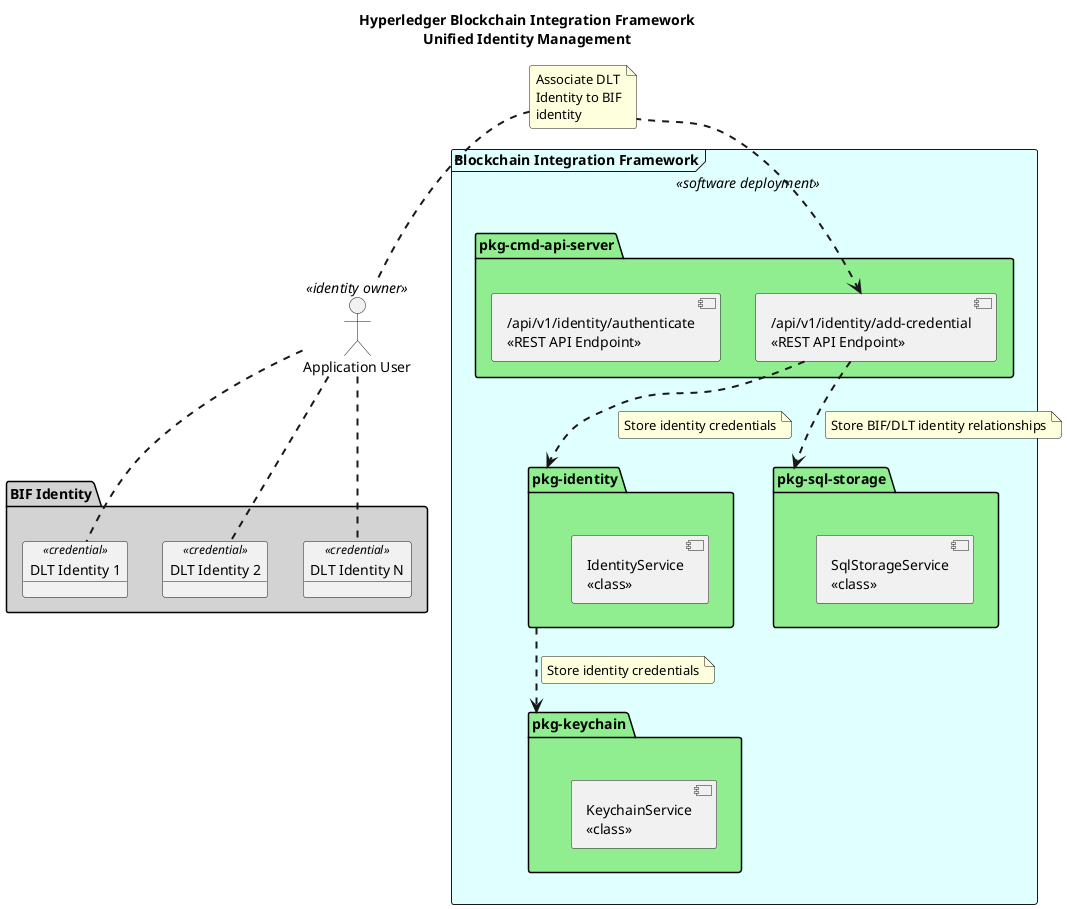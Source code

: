 @startuml Unified Identity Management
title Hyperledger Blockchain Integration Framework\nUnified Identity Management

' left to right direction

' skinparam Linetype ortho
skinparam sequenceArrowThickness 2
skinparam roundcorner 5
skinparam maxmessagesize 30
skinparam sequenceParticipant underline

allow_mixing

package "BIF Identity" as bifidentity #LightGray {
  object "DLT Identity 1" as dlti1 <<credential>>
  object "DLT Identity 2" as dlti2 <<credential>>
  object "DLT Identity N" as dltin <<credential>>
}

actor "Application User" as actor1 <<identity owner>>

frame "Blockchain Integration Framework" <<software deployment>> #LightCyan {

  package "pkg-cmd-api-server" as pkgcmdapiserver #LightGreen {
    component "/api/v1/identity/authenticate\n<<REST API Endpoint>>" as authenticateendpoint
    component "/api/v1/identity/add-credential\n<<REST API Endpoint>>" as addcredentialendpoint
  }

  package "pkg-identity" as pkgidentity #LightGreen {
    component "IdentityService\n<<class>>" as identityservice
  }

  package "pkg-sql-storage" as pkgsqlstorage #LightGreen {
    component "SqlStorageService\n<<class>>" as sqlstorageservice
  }

  package "pkg-keychain" as pkgkeychain #LightGreen {
    component "KeychainService\n<<class>>" as keychainservice
  }
}

actor1 .down. dlti1
actor1 .down. dlti2
actor1 .down. dltin

actor1 .right.> addcredentialendpoint
note on link: Associate DLT\nIdentity to BIF\nidentity

addcredentialendpoint ..> pkgidentity
note on link: Store identity credentials

pkgidentity ..> pkgkeychain
note on link: Store identity credentials

addcredentialendpoint ..> pkgsqlstorage
note on link: Store BIF/DLT identity relationships

@enduml
